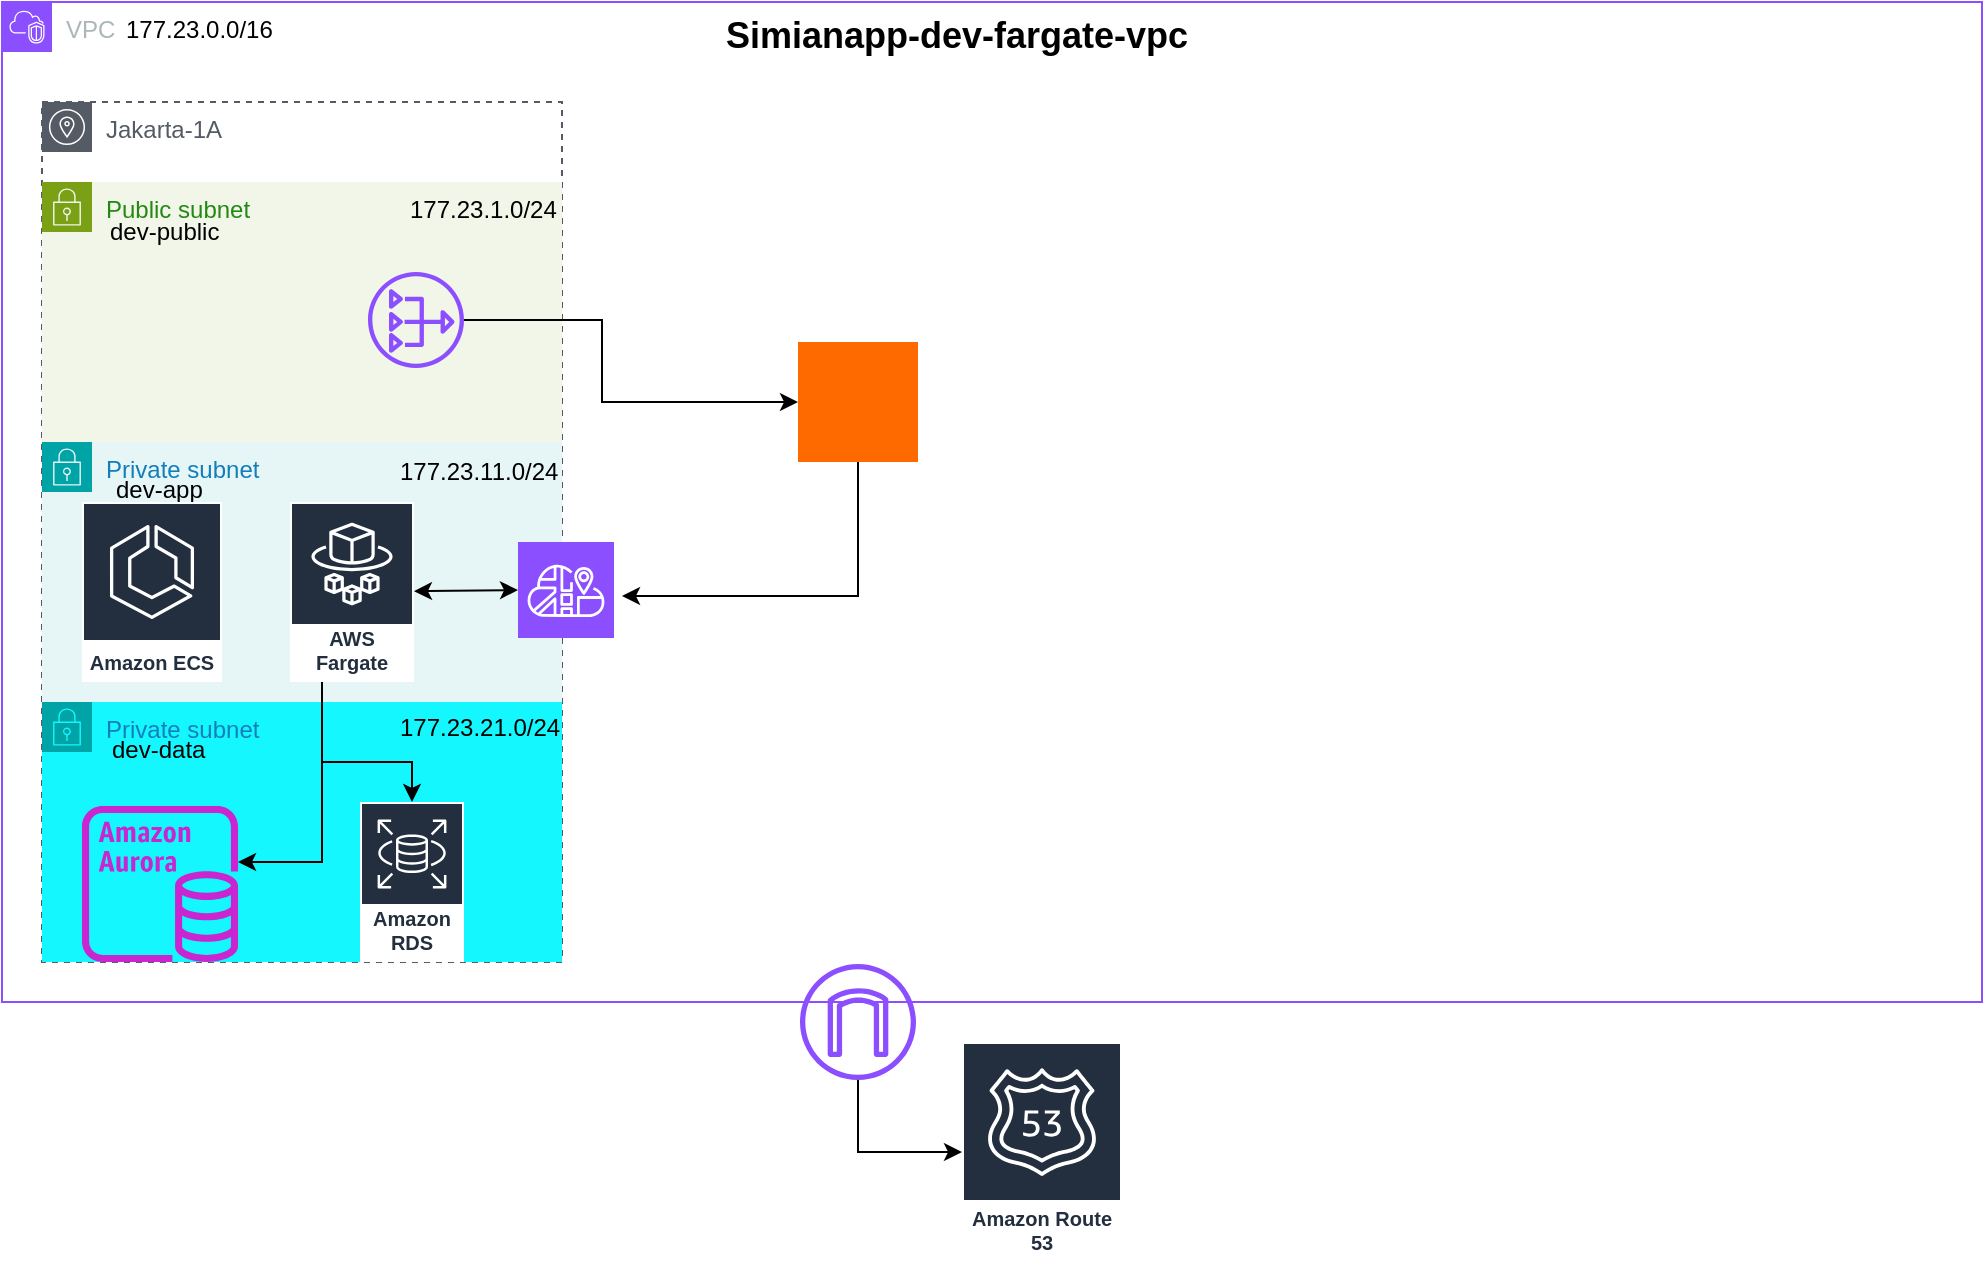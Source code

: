 <mxfile version="27.2.0">
  <diagram name="Page-1" id="7i0qyuQzaoiiAY7dei7d">
    <mxGraphModel dx="926" dy="472" grid="1" gridSize="10" guides="1" tooltips="1" connect="1" arrows="1" fold="1" page="1" pageScale="1" pageWidth="1400" pageHeight="850" math="0" shadow="0">
      <root>
        <mxCell id="0" />
        <mxCell id="1" parent="0" />
        <mxCell id="JLO11M5gqOssJ9OQ52sK-1" value="VPC" style="points=[[0,0],[0.25,0],[0.5,0],[0.75,0],[1,0],[1,0.25],[1,0.5],[1,0.75],[1,1],[0.75,1],[0.5,1],[0.25,1],[0,1],[0,0.75],[0,0.5],[0,0.25]];outlineConnect=0;gradientColor=none;html=1;whiteSpace=wrap;fontSize=12;fontStyle=0;container=1;pointerEvents=0;collapsible=0;recursiveResize=0;shape=mxgraph.aws4.group;grIcon=mxgraph.aws4.group_vpc2;strokeColor=#8C4FFF;fillColor=none;verticalAlign=top;align=left;spacingLeft=30;fontColor=#AAB7B8;dashed=0;" vertex="1" parent="1">
          <mxGeometry x="40" y="40" width="990" height="500" as="geometry" />
        </mxCell>
        <mxCell id="JLO11M5gqOssJ9OQ52sK-2" value="&lt;font style=&quot;font-size: 18px;&quot;&gt;&lt;b&gt;Simianapp-dev-fargate-vpc&lt;/b&gt;&lt;/font&gt;" style="text;whiteSpace=wrap;html=1;" vertex="1" parent="JLO11M5gqOssJ9OQ52sK-1">
          <mxGeometry x="360" width="455" height="40" as="geometry" />
        </mxCell>
        <mxCell id="JLO11M5gqOssJ9OQ52sK-3" value="177.23.0.0/16" style="text;whiteSpace=wrap;html=1;" vertex="1" parent="JLO11M5gqOssJ9OQ52sK-1">
          <mxGeometry x="60" width="90" height="40" as="geometry" />
        </mxCell>
        <mxCell id="JLO11M5gqOssJ9OQ52sK-4" value="Jakarta-1A" style="sketch=0;outlineConnect=0;gradientColor=none;html=1;whiteSpace=wrap;fontSize=12;fontStyle=0;shape=mxgraph.aws4.group;grIcon=mxgraph.aws4.group_availability_zone;strokeColor=#545B64;fillColor=none;verticalAlign=top;align=left;spacingLeft=30;fontColor=#545B64;dashed=1;" vertex="1" parent="JLO11M5gqOssJ9OQ52sK-1">
          <mxGeometry x="20" y="50" width="260" height="430" as="geometry" />
        </mxCell>
        <mxCell id="JLO11M5gqOssJ9OQ52sK-6" value="Public subnet" style="points=[[0,0],[0.25,0],[0.5,0],[0.75,0],[1,0],[1,0.25],[1,0.5],[1,0.75],[1,1],[0.75,1],[0.5,1],[0.25,1],[0,1],[0,0.75],[0,0.5],[0,0.25]];outlineConnect=0;gradientColor=none;html=1;whiteSpace=wrap;fontSize=12;fontStyle=0;container=1;pointerEvents=0;collapsible=0;recursiveResize=0;shape=mxgraph.aws4.group;grIcon=mxgraph.aws4.group_security_group;grStroke=0;strokeColor=#7AA116;fillColor=#F2F6E8;verticalAlign=top;align=left;spacingLeft=30;fontColor=#248814;dashed=0;" vertex="1" parent="JLO11M5gqOssJ9OQ52sK-1">
          <mxGeometry x="20" y="90" width="260" height="130" as="geometry" />
        </mxCell>
        <mxCell id="JLO11M5gqOssJ9OQ52sK-16" value="dev-public" style="text;whiteSpace=wrap;html=1;" vertex="1" parent="JLO11M5gqOssJ9OQ52sK-6">
          <mxGeometry x="32" y="11" width="90" height="40" as="geometry" />
        </mxCell>
        <mxCell id="JLO11M5gqOssJ9OQ52sK-7" value="Private subnet" style="points=[[0,0],[0.25,0],[0.5,0],[0.75,0],[1,0],[1,0.25],[1,0.5],[1,0.75],[1,1],[0.75,1],[0.5,1],[0.25,1],[0,1],[0,0.75],[0,0.5],[0,0.25]];outlineConnect=0;gradientColor=none;html=1;whiteSpace=wrap;fontSize=12;fontStyle=0;container=1;pointerEvents=0;collapsible=0;recursiveResize=0;shape=mxgraph.aws4.group;grIcon=mxgraph.aws4.group_security_group;grStroke=0;strokeColor=#00A4A6;fillColor=#E6F6F7;verticalAlign=top;align=left;spacingLeft=30;fontColor=#147EBA;dashed=0;" vertex="1" parent="JLO11M5gqOssJ9OQ52sK-1">
          <mxGeometry x="20" y="220" width="260" height="130" as="geometry" />
        </mxCell>
        <mxCell id="JLO11M5gqOssJ9OQ52sK-8" value="Private subnet" style="points=[[0,0],[0.25,0],[0.5,0],[0.75,0],[1,0],[1,0.25],[1,0.5],[1,0.75],[1,1],[0.75,1],[0.5,1],[0.25,1],[0,1],[0,0.75],[0,0.5],[0,0.25]];outlineConnect=0;gradientColor=none;html=1;whiteSpace=wrap;fontSize=12;fontStyle=0;container=1;pointerEvents=0;collapsible=0;recursiveResize=0;shape=mxgraph.aws4.group;grIcon=mxgraph.aws4.group_security_group;grStroke=0;strokeColor=#00A4A6;fillColor=#14F7FF;verticalAlign=top;align=left;spacingLeft=30;fontColor=#147EBA;dashed=0;" vertex="1" parent="JLO11M5gqOssJ9OQ52sK-1">
          <mxGeometry x="20" y="350" width="260" height="130" as="geometry" />
        </mxCell>
        <mxCell id="JLO11M5gqOssJ9OQ52sK-19" value="177.23.21.0/24" style="text;whiteSpace=wrap;html=1;" vertex="1" parent="JLO11M5gqOssJ9OQ52sK-8">
          <mxGeometry x="177" y="-1" width="90" height="40" as="geometry" />
        </mxCell>
        <mxCell id="JLO11M5gqOssJ9OQ52sK-37" value="" style="sketch=0;outlineConnect=0;fontColor=#232F3E;gradientColor=none;fillColor=#C925D1;strokeColor=none;dashed=0;verticalLabelPosition=bottom;verticalAlign=top;align=center;html=1;fontSize=12;fontStyle=0;aspect=fixed;pointerEvents=1;shape=mxgraph.aws4.aurora_instance;" vertex="1" parent="JLO11M5gqOssJ9OQ52sK-8">
          <mxGeometry x="20" y="52" width="78" height="78" as="geometry" />
        </mxCell>
        <mxCell id="JLO11M5gqOssJ9OQ52sK-9" value="177.23.1.0/24" style="text;whiteSpace=wrap;html=1;" vertex="1" parent="JLO11M5gqOssJ9OQ52sK-1">
          <mxGeometry x="202" y="90" width="90" height="40" as="geometry" />
        </mxCell>
        <mxCell id="JLO11M5gqOssJ9OQ52sK-15" value="dev-app" style="text;whiteSpace=wrap;html=1;" vertex="1" parent="JLO11M5gqOssJ9OQ52sK-1">
          <mxGeometry x="55" y="230" width="100" height="40" as="geometry" />
        </mxCell>
        <mxCell id="JLO11M5gqOssJ9OQ52sK-17" value="177.23.11.0/24" style="text;whiteSpace=wrap;html=1;" vertex="1" parent="JLO11M5gqOssJ9OQ52sK-1">
          <mxGeometry x="197" y="221" width="90" height="40" as="geometry" />
        </mxCell>
        <mxCell id="JLO11M5gqOssJ9OQ52sK-18" value="dev-data" style="text;whiteSpace=wrap;html=1;" vertex="1" parent="JLO11M5gqOssJ9OQ52sK-1">
          <mxGeometry x="53" y="360" width="100" height="40" as="geometry" />
        </mxCell>
        <mxCell id="JLO11M5gqOssJ9OQ52sK-25" style="edgeStyle=orthogonalEdgeStyle;rounded=0;orthogonalLoop=1;jettySize=auto;html=1;" edge="1" parent="JLO11M5gqOssJ9OQ52sK-1" source="JLO11M5gqOssJ9OQ52sK-23" target="JLO11M5gqOssJ9OQ52sK-24">
          <mxGeometry relative="1" as="geometry">
            <Array as="points">
              <mxPoint x="300" y="159" />
              <mxPoint x="300" y="200" />
            </Array>
          </mxGeometry>
        </mxCell>
        <mxCell id="JLO11M5gqOssJ9OQ52sK-23" value="" style="sketch=0;outlineConnect=0;fontColor=#232F3E;gradientColor=none;fillColor=#8C4FFF;strokeColor=none;dashed=0;verticalLabelPosition=bottom;verticalAlign=top;align=center;html=1;fontSize=12;fontStyle=0;aspect=fixed;pointerEvents=1;shape=mxgraph.aws4.nat_gateway;" vertex="1" parent="JLO11M5gqOssJ9OQ52sK-1">
          <mxGeometry x="183" y="135" width="48" height="48" as="geometry" />
        </mxCell>
        <mxCell id="JLO11M5gqOssJ9OQ52sK-24" value="" style="points=[];aspect=fixed;html=1;align=center;shadow=0;dashed=0;fillColor=#FF6A00;strokeColor=none;shape=mxgraph.alibaba_cloud.alb_application_load_balancer_02;" vertex="1" parent="JLO11M5gqOssJ9OQ52sK-1">
          <mxGeometry x="398" y="170" width="60" height="60" as="geometry" />
        </mxCell>
        <mxCell id="JLO11M5gqOssJ9OQ52sK-32" value="Amazon ECS" style="sketch=0;outlineConnect=0;fontColor=#232F3E;gradientColor=none;strokeColor=#ffffff;fillColor=#232F3E;dashed=0;verticalLabelPosition=middle;verticalAlign=bottom;align=center;html=1;whiteSpace=wrap;fontSize=10;fontStyle=1;spacing=3;shape=mxgraph.aws4.productIcon;prIcon=mxgraph.aws4.ecs;" vertex="1" parent="JLO11M5gqOssJ9OQ52sK-1">
          <mxGeometry x="40" y="250" width="70" height="90" as="geometry" />
        </mxCell>
        <mxCell id="JLO11M5gqOssJ9OQ52sK-39" value="" style="edgeStyle=orthogonalEdgeStyle;rounded=0;orthogonalLoop=1;jettySize=auto;html=1;" edge="1" parent="JLO11M5gqOssJ9OQ52sK-1" source="JLO11M5gqOssJ9OQ52sK-33" target="JLO11M5gqOssJ9OQ52sK-38">
          <mxGeometry relative="1" as="geometry">
            <Array as="points">
              <mxPoint x="160" y="380" />
              <mxPoint x="205" y="380" />
            </Array>
          </mxGeometry>
        </mxCell>
        <mxCell id="JLO11M5gqOssJ9OQ52sK-40" style="edgeStyle=orthogonalEdgeStyle;rounded=0;orthogonalLoop=1;jettySize=auto;html=1;" edge="1" parent="JLO11M5gqOssJ9OQ52sK-1" source="JLO11M5gqOssJ9OQ52sK-33" target="JLO11M5gqOssJ9OQ52sK-37">
          <mxGeometry relative="1" as="geometry">
            <Array as="points">
              <mxPoint x="160" y="430" />
            </Array>
          </mxGeometry>
        </mxCell>
        <mxCell id="JLO11M5gqOssJ9OQ52sK-33" value="AWS Fargate" style="sketch=0;outlineConnect=0;fontColor=#232F3E;gradientColor=none;strokeColor=#ffffff;fillColor=#232F3E;dashed=0;verticalLabelPosition=middle;verticalAlign=bottom;align=center;html=1;whiteSpace=wrap;fontSize=10;fontStyle=1;spacing=3;shape=mxgraph.aws4.productIcon;prIcon=mxgraph.aws4.fargate;" vertex="1" parent="JLO11M5gqOssJ9OQ52sK-1">
          <mxGeometry x="144" y="250" width="62" height="90" as="geometry" />
        </mxCell>
        <mxCell id="JLO11M5gqOssJ9OQ52sK-34" value="" style="sketch=0;points=[[0,0,0],[0.25,0,0],[0.5,0,0],[0.75,0,0],[1,0,0],[0,1,0],[0.25,1,0],[0.5,1,0],[0.75,1,0],[1,1,0],[0,0.25,0],[0,0.5,0],[0,0.75,0],[1,0.25,0],[1,0.5,0],[1,0.75,0]];outlineConnect=0;fontColor=#232F3E;fillColor=#8C4FFF;strokeColor=#ffffff;dashed=0;verticalLabelPosition=bottom;verticalAlign=top;align=center;html=1;fontSize=12;fontStyle=0;aspect=fixed;shape=mxgraph.aws4.resourceIcon;resIcon=mxgraph.aws4.cloud_map;" vertex="1" parent="JLO11M5gqOssJ9OQ52sK-1">
          <mxGeometry x="258" y="270" width="48" height="48" as="geometry" />
        </mxCell>
        <mxCell id="JLO11M5gqOssJ9OQ52sK-35" value="" style="edgeStyle=orthogonalEdgeStyle;rounded=0;orthogonalLoop=1;jettySize=auto;html=1;" edge="1" parent="JLO11M5gqOssJ9OQ52sK-1" source="JLO11M5gqOssJ9OQ52sK-24">
          <mxGeometry relative="1" as="geometry">
            <mxPoint x="468" y="270" as="sourcePoint" />
            <mxPoint x="310" y="297" as="targetPoint" />
            <Array as="points">
              <mxPoint x="428" y="297" />
            </Array>
          </mxGeometry>
        </mxCell>
        <mxCell id="JLO11M5gqOssJ9OQ52sK-36" value="" style="endArrow=classic;startArrow=classic;html=1;rounded=0;entryX=0;entryY=0.5;entryDx=0;entryDy=0;entryPerimeter=0;" edge="1" parent="JLO11M5gqOssJ9OQ52sK-1" source="JLO11M5gqOssJ9OQ52sK-33" target="JLO11M5gqOssJ9OQ52sK-34">
          <mxGeometry width="50" height="50" relative="1" as="geometry">
            <mxPoint x="310" y="310" as="sourcePoint" />
            <mxPoint x="360" y="260" as="targetPoint" />
          </mxGeometry>
        </mxCell>
        <mxCell id="JLO11M5gqOssJ9OQ52sK-38" value="Amazon RDS" style="sketch=0;outlineConnect=0;fontColor=#232F3E;gradientColor=none;strokeColor=#ffffff;fillColor=#232F3E;dashed=0;verticalLabelPosition=middle;verticalAlign=bottom;align=center;html=1;whiteSpace=wrap;fontSize=10;fontStyle=1;spacing=3;shape=mxgraph.aws4.productIcon;prIcon=mxgraph.aws4.rds;" vertex="1" parent="JLO11M5gqOssJ9OQ52sK-1">
          <mxGeometry x="179" y="400" width="52" height="80" as="geometry" />
        </mxCell>
        <mxCell id="JLO11M5gqOssJ9OQ52sK-22" style="edgeStyle=orthogonalEdgeStyle;rounded=0;orthogonalLoop=1;jettySize=auto;html=1;" edge="1" parent="1" source="JLO11M5gqOssJ9OQ52sK-20" target="JLO11M5gqOssJ9OQ52sK-21">
          <mxGeometry relative="1" as="geometry">
            <Array as="points">
              <mxPoint x="468" y="615" />
            </Array>
          </mxGeometry>
        </mxCell>
        <mxCell id="JLO11M5gqOssJ9OQ52sK-20" value="" style="sketch=0;outlineConnect=0;fontColor=#232F3E;gradientColor=none;fillColor=#8C4FFF;strokeColor=none;dashed=0;verticalLabelPosition=bottom;verticalAlign=top;align=center;html=1;fontSize=12;fontStyle=0;aspect=fixed;pointerEvents=1;shape=mxgraph.aws4.internet_gateway;" vertex="1" parent="1">
          <mxGeometry x="439" y="521" width="58" height="58" as="geometry" />
        </mxCell>
        <mxCell id="JLO11M5gqOssJ9OQ52sK-21" value="Amazon Route 53" style="sketch=0;outlineConnect=0;fontColor=#232F3E;gradientColor=none;strokeColor=#ffffff;fillColor=#232F3E;dashed=0;verticalLabelPosition=middle;verticalAlign=bottom;align=center;html=1;whiteSpace=wrap;fontSize=10;fontStyle=1;spacing=3;shape=mxgraph.aws4.productIcon;prIcon=mxgraph.aws4.route_53;" vertex="1" parent="1">
          <mxGeometry x="520" y="560" width="80" height="110" as="geometry" />
        </mxCell>
      </root>
    </mxGraphModel>
  </diagram>
</mxfile>
